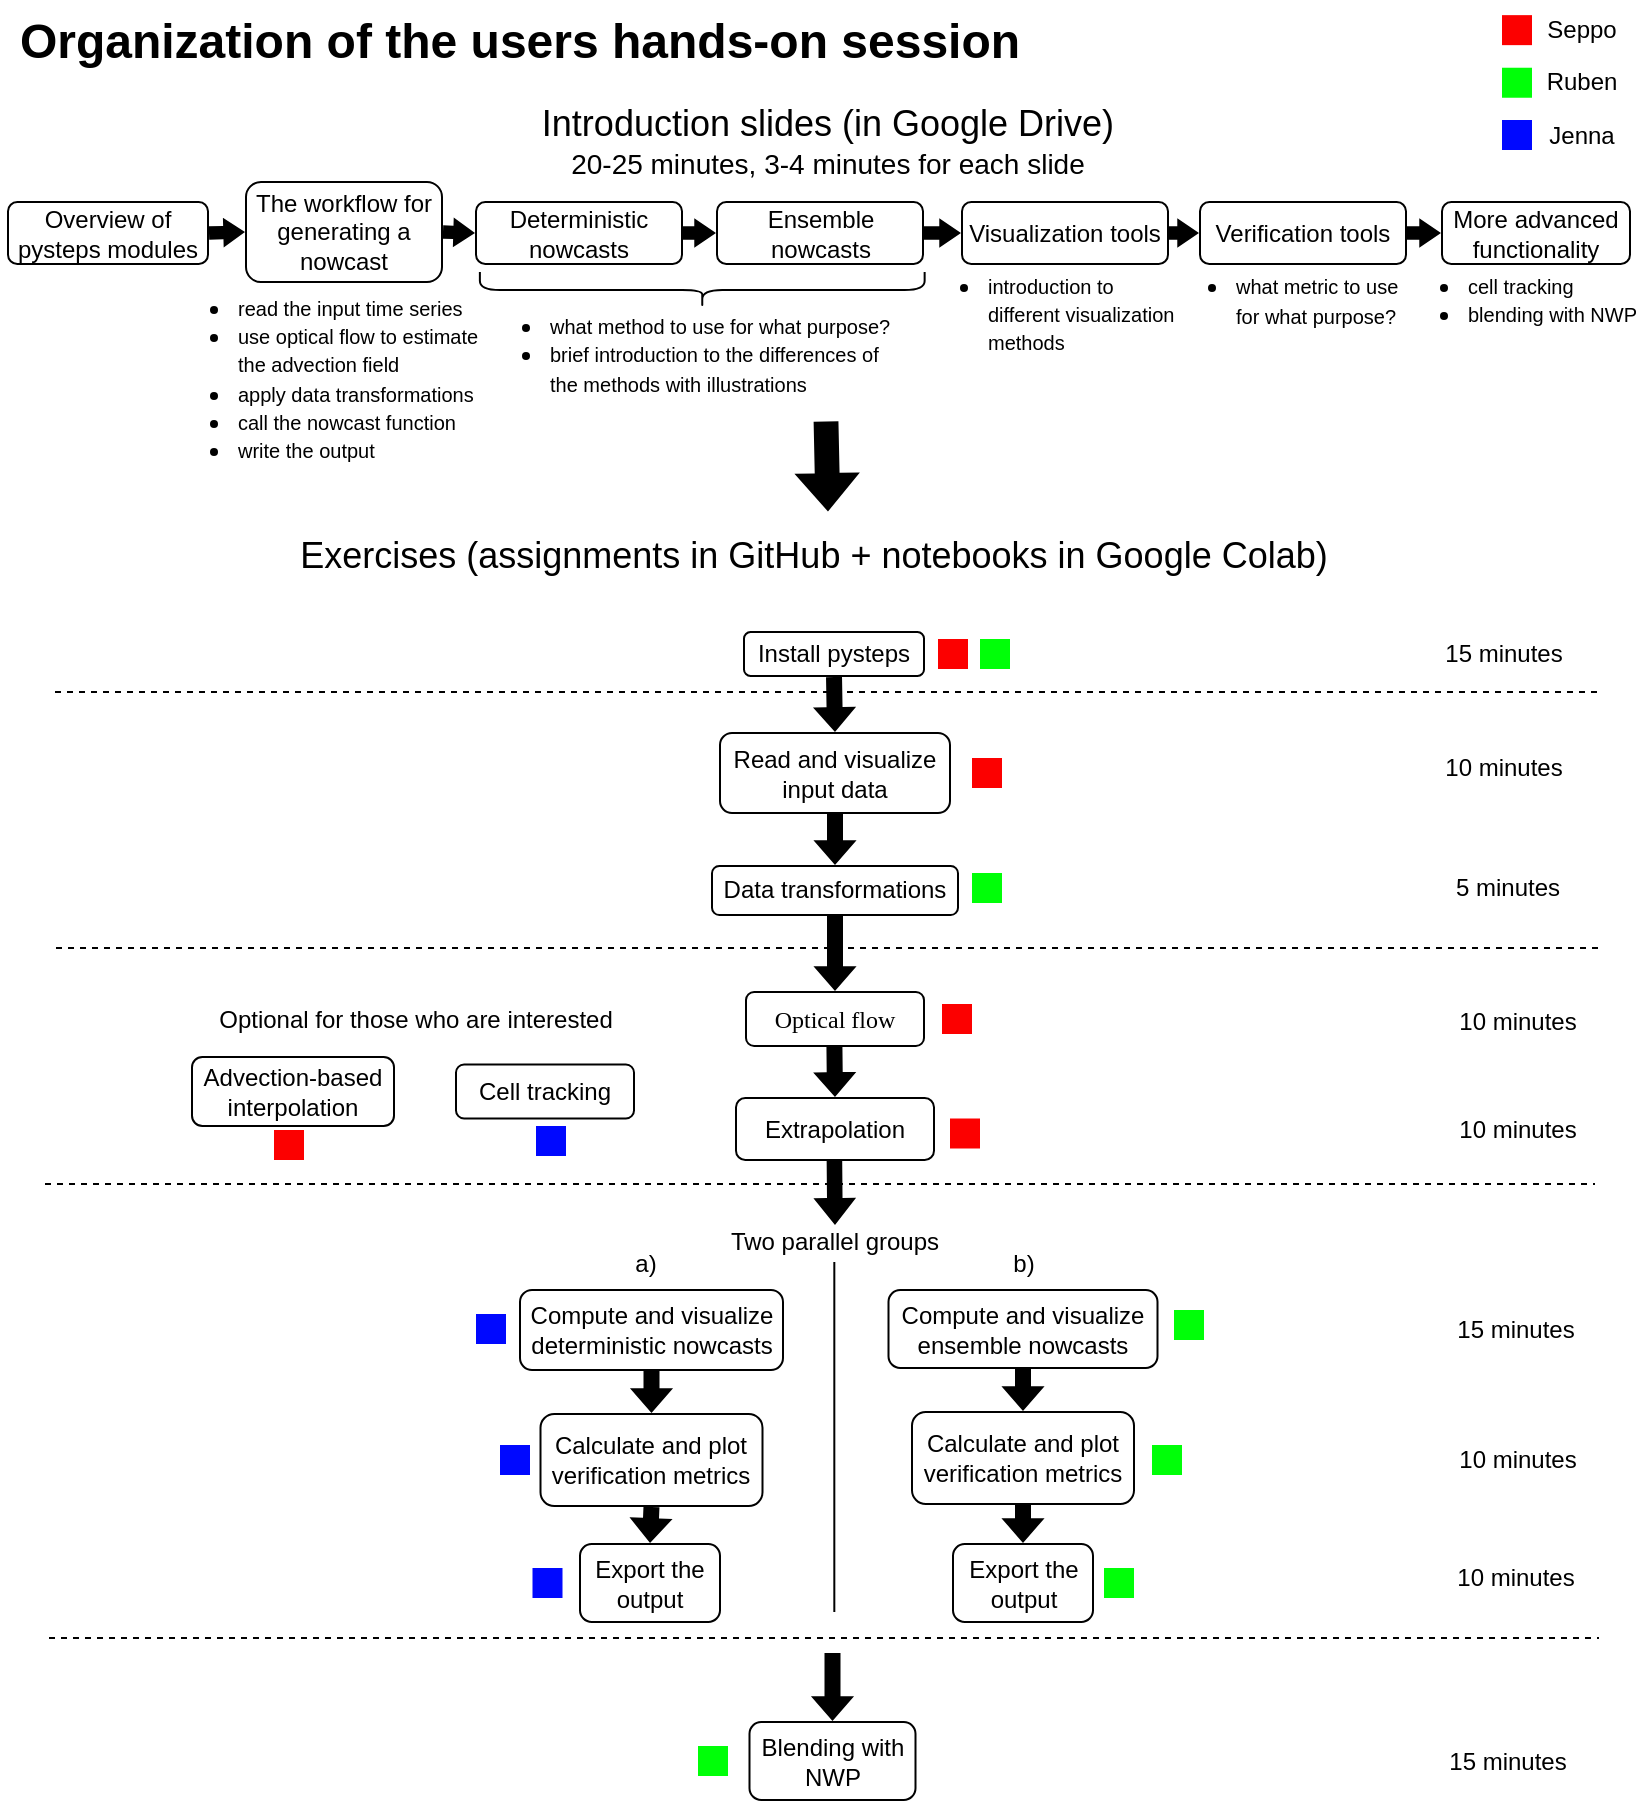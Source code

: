 <mxfile version="20.2.2" type="github">
  <diagram id="2dL3of6dWHD_wACcAEE4" name="Page-1">
    <mxGraphModel dx="1491" dy="841" grid="0" gridSize="10" guides="1" tooltips="1" connect="1" arrows="1" fold="1" page="1" pageScale="1" pageWidth="827" pageHeight="1169" math="0" shadow="0">
      <root>
        <mxCell id="0" />
        <mxCell id="1" parent="0" />
        <mxCell id="Orm7u1N182ISBqQRKi2e-1" value="&lt;font face=&quot;Arial&quot;&gt;Read and visualize input data&lt;/font&gt;" style="rounded=1;whiteSpace=wrap;html=1;" parent="1" vertex="1">
          <mxGeometry x="360" y="366.5" width="115" height="40" as="geometry" />
        </mxCell>
        <mxCell id="Orm7u1N182ISBqQRKi2e-2" value="&lt;font face=&quot;Arial&quot;&gt;Install pysteps&lt;/font&gt;" style="rounded=1;whiteSpace=wrap;html=1;" parent="1" vertex="1">
          <mxGeometry x="372" y="316" width="90" height="22" as="geometry" />
        </mxCell>
        <mxCell id="Orm7u1N182ISBqQRKi2e-3" value="&lt;font face=&quot;Verdana&quot;&gt;Optical flow&lt;/font&gt;" style="rounded=1;whiteSpace=wrap;html=1;" parent="1" vertex="1">
          <mxGeometry x="373" y="496" width="89" height="27" as="geometry" />
        </mxCell>
        <mxCell id="Orm7u1N182ISBqQRKi2e-4" value="&lt;font face=&quot;Arial&quot;&gt;Extrapolation&lt;/font&gt;" style="rounded=1;whiteSpace=wrap;html=1;" parent="1" vertex="1">
          <mxGeometry x="368" y="549" width="99" height="31" as="geometry" />
        </mxCell>
        <mxCell id="Orm7u1N182ISBqQRKi2e-5" value="&lt;font face=&quot;Arial&quot;&gt;Compute and visualize deterministic nowcasts&lt;/font&gt;" style="rounded=1;whiteSpace=wrap;html=1;" parent="1" vertex="1">
          <mxGeometry x="260" y="645" width="131.5" height="40" as="geometry" />
        </mxCell>
        <mxCell id="Orm7u1N182ISBqQRKi2e-6" value="&lt;font face=&quot;Arial&quot;&gt;Compute and visualize ensemble nowcasts&lt;/font&gt;" style="rounded=1;whiteSpace=wrap;html=1;" parent="1" vertex="1">
          <mxGeometry x="444.25" y="645" width="134.5" height="39" as="geometry" />
        </mxCell>
        <mxCell id="Orm7u1N182ISBqQRKi2e-7" value="&lt;font face=&quot;Arial&quot;&gt;Blending with NWP&lt;/font&gt;" style="rounded=1;whiteSpace=wrap;html=1;" parent="1" vertex="1">
          <mxGeometry x="374.75" y="861" width="83" height="39" as="geometry" />
        </mxCell>
        <mxCell id="Orm7u1N182ISBqQRKi2e-11" value="&lt;b&gt;&lt;font style=&quot;font-size: 24px;&quot; face=&quot;Arial&quot;&gt;Organization of the users hands-on session&lt;/font&gt;&lt;/b&gt;" style="text;html=1;strokeColor=none;fillColor=none;align=center;verticalAlign=middle;whiteSpace=wrap;rounded=0;fontFamily=Times New Roman;" parent="1" vertex="1">
          <mxGeometry width="520" height="41" as="geometry" />
        </mxCell>
        <mxCell id="Orm7u1N182ISBqQRKi2e-12" value="&lt;font face=&quot;Arial&quot;&gt;Cell tracking&lt;/font&gt;" style="rounded=1;whiteSpace=wrap;html=1;" parent="1" vertex="1">
          <mxGeometry x="228" y="532.25" width="89" height="27" as="geometry" />
        </mxCell>
        <mxCell id="Orm7u1N182ISBqQRKi2e-16" value="&lt;font face=&quot;Arial&quot;&gt;Advection-based interpolation&lt;/font&gt;" style="rounded=1;whiteSpace=wrap;html=1;" parent="1" vertex="1">
          <mxGeometry x="96" y="528.5" width="101" height="34.5" as="geometry" />
        </mxCell>
        <mxCell id="Orm7u1N182ISBqQRKi2e-17" value="" style="endArrow=none;html=1;rounded=0;fontFamily=Times New Roman;fontSize=18;dashed=1;" parent="1" edge="1">
          <mxGeometry width="50" height="50" relative="1" as="geometry">
            <mxPoint x="28" y="474" as="sourcePoint" />
            <mxPoint x="801" y="474" as="targetPoint" />
          </mxGeometry>
        </mxCell>
        <mxCell id="Orm7u1N182ISBqQRKi2e-18" value="" style="endArrow=none;html=1;rounded=0;fontFamily=Times New Roman;fontSize=18;dashed=1;" parent="1" edge="1">
          <mxGeometry width="50" height="50" relative="1" as="geometry">
            <mxPoint x="22.5" y="592" as="sourcePoint" />
            <mxPoint x="797.5" y="592" as="targetPoint" />
          </mxGeometry>
        </mxCell>
        <mxCell id="Orm7u1N182ISBqQRKi2e-19" value="&lt;font face=&quot;Arial&quot;&gt;Calculate and plot verification metrics&lt;br&gt;&lt;/font&gt;" style="rounded=1;whiteSpace=wrap;html=1;" parent="1" vertex="1">
          <mxGeometry x="270.25" y="707" width="111" height="46" as="geometry" />
        </mxCell>
        <mxCell id="Orm7u1N182ISBqQRKi2e-20" value="" style="endArrow=none;html=1;rounded=0;fontFamily=Times New Roman;fontSize=18;" parent="1" edge="1">
          <mxGeometry width="50" height="50" relative="1" as="geometry">
            <mxPoint x="417.16" y="806" as="sourcePoint" />
            <mxPoint x="417.16" y="631" as="targetPoint" />
          </mxGeometry>
        </mxCell>
        <mxCell id="Orm7u1N182ISBqQRKi2e-21" value="&lt;font face=&quot;Arial&quot;&gt;Calculate and plot verification metrics&lt;br&gt;&lt;/font&gt;" style="rounded=1;whiteSpace=wrap;html=1;" parent="1" vertex="1">
          <mxGeometry x="456" y="706" width="111" height="46" as="geometry" />
        </mxCell>
        <mxCell id="Orm7u1N182ISBqQRKi2e-22" value="" style="shape=flexArrow;endArrow=classic;html=1;rounded=0;fontFamily=Times New Roman;fontSize=18;fillColor=#000000;strokeColor=none;width=8;endSize=3.811;endWidth=12.571;entryX=0.5;entryY=0;entryDx=0;entryDy=0;exitX=0.5;exitY=1;exitDx=0;exitDy=0;" parent="1" source="Orm7u1N182ISBqQRKi2e-2" target="Orm7u1N182ISBqQRKi2e-1" edge="1">
          <mxGeometry width="50" height="50" relative="1" as="geometry">
            <mxPoint x="419.71" y="337" as="sourcePoint" />
            <mxPoint x="419.71" y="366.5" as="targetPoint" />
          </mxGeometry>
        </mxCell>
        <mxCell id="Orm7u1N182ISBqQRKi2e-23" value="" style="shape=flexArrow;endArrow=classic;html=1;rounded=0;fontFamily=Times New Roman;fontSize=18;fillColor=#000000;strokeColor=none;width=8;endSize=3.811;endWidth=12.571;entryX=0.5;entryY=0;entryDx=0;entryDy=0;exitX=0.5;exitY=1;exitDx=0;exitDy=0;" parent="1" source="Orm7u1N182ISBqQRKi2e-66" target="Orm7u1N182ISBqQRKi2e-3" edge="1">
          <mxGeometry width="50" height="50" relative="1" as="geometry">
            <mxPoint x="417.21" y="462" as="sourcePoint" />
            <mxPoint x="417.21" y="491.5" as="targetPoint" />
          </mxGeometry>
        </mxCell>
        <mxCell id="Orm7u1N182ISBqQRKi2e-25" value="" style="shape=flexArrow;endArrow=classic;html=1;rounded=0;fontFamily=Times New Roman;fontSize=18;fillColor=#000000;strokeColor=none;width=8;endSize=3.811;endWidth=12.571;entryX=0.5;entryY=0;entryDx=0;entryDy=0;" parent="1" target="Orm7u1N182ISBqQRKi2e-4" edge="1">
          <mxGeometry width="50" height="50" relative="1" as="geometry">
            <mxPoint x="417.21" y="523" as="sourcePoint" />
            <mxPoint x="418" y="548" as="targetPoint" />
          </mxGeometry>
        </mxCell>
        <mxCell id="Orm7u1N182ISBqQRKi2e-26" value="" style="shape=flexArrow;endArrow=classic;html=1;rounded=0;fontFamily=Times New Roman;fontSize=18;fillColor=#000000;strokeColor=none;width=7.778;endSize=4.175;endWidth=12.571;entryX=0.5;entryY=0;entryDx=0;entryDy=0;" parent="1" target="Orm7u1N182ISBqQRKi2e-91" edge="1">
          <mxGeometry width="50" height="50" relative="1" as="geometry">
            <mxPoint x="417.21" y="580" as="sourcePoint" />
            <mxPoint x="417" y="616" as="targetPoint" />
          </mxGeometry>
        </mxCell>
        <mxCell id="Orm7u1N182ISBqQRKi2e-27" value="" style="endArrow=none;html=1;rounded=0;fontFamily=Times New Roman;fontSize=18;dashed=1;" parent="1" edge="1">
          <mxGeometry width="50" height="50" relative="1" as="geometry">
            <mxPoint x="24.5" y="819" as="sourcePoint" />
            <mxPoint x="799.5" y="819" as="targetPoint" />
          </mxGeometry>
        </mxCell>
        <mxCell id="Orm7u1N182ISBqQRKi2e-28" value="" style="shape=flexArrow;endArrow=classic;html=1;rounded=0;fontFamily=Times New Roman;fontSize=18;fillColor=#000000;strokeColor=none;width=8;endSize=3.811;endWidth=12.571;exitX=0.5;exitY=1;exitDx=0;exitDy=0;entryX=0.5;entryY=0;entryDx=0;entryDy=0;" parent="1" edge="1" target="Orm7u1N182ISBqQRKi2e-21" source="Orm7u1N182ISBqQRKi2e-6">
          <mxGeometry width="50" height="50" relative="1" as="geometry">
            <mxPoint x="544" y="692" as="sourcePoint" />
            <mxPoint x="550" y="703" as="targetPoint" />
          </mxGeometry>
        </mxCell>
        <mxCell id="Orm7u1N182ISBqQRKi2e-29" value="" style="shape=flexArrow;endArrow=classic;html=1;rounded=0;fontFamily=Times New Roman;fontSize=18;fillColor=#000000;strokeColor=none;width=8;endSize=3.811;endWidth=12.571;entryX=0.5;entryY=0;entryDx=0;entryDy=0;exitX=0.5;exitY=1;exitDx=0;exitDy=0;" parent="1" edge="1" target="Orm7u1N182ISBqQRKi2e-19" source="Orm7u1N182ISBqQRKi2e-5">
          <mxGeometry width="50" height="50" relative="1" as="geometry">
            <mxPoint x="355" y="693" as="sourcePoint" />
            <mxPoint x="356" y="707" as="targetPoint" />
          </mxGeometry>
        </mxCell>
        <mxCell id="Orm7u1N182ISBqQRKi2e-30" value="&lt;font style=&quot;font-size: 18px;&quot; face=&quot;Arial&quot;&gt;Exercises (assignments in GitHub + notebooks in Google Colab)&lt;br&gt;&lt;/font&gt;" style="text;html=1;strokeColor=none;fillColor=none;align=center;verticalAlign=middle;whiteSpace=wrap;rounded=0;fontFamily=Times New Roman;" parent="1" vertex="1">
          <mxGeometry x="137" y="262" width="539.75" height="31.25" as="geometry" />
        </mxCell>
        <mxCell id="Orm7u1N182ISBqQRKi2e-31" value="&lt;div&gt;&lt;font style=&quot;font-size: 18px;&quot; face=&quot;Arial&quot;&gt;Introduction slides (in Google Drive)&lt;/font&gt;&lt;/div&gt;&lt;div&gt;&lt;font style=&quot;font-size: 14px;&quot; face=&quot;Arial&quot;&gt;20-25 minutes, 3-4 minutes for each slide&lt;/font&gt;&lt;/div&gt;" style="text;html=1;strokeColor=none;fillColor=none;align=center;verticalAlign=middle;whiteSpace=wrap;rounded=0;fontFamily=Times New Roman;" parent="1" vertex="1">
          <mxGeometry x="241" y="51" width="346" height="40" as="geometry" />
        </mxCell>
        <mxCell id="Orm7u1N182ISBqQRKi2e-32" value="&lt;font face=&quot;Arial&quot;&gt;Overview of pysteps modules&lt;/font&gt;" style="rounded=1;whiteSpace=wrap;html=1;" parent="1" vertex="1">
          <mxGeometry x="4" y="101" width="100" height="31" as="geometry" />
        </mxCell>
        <mxCell id="Orm7u1N182ISBqQRKi2e-33" value="" style="shape=flexArrow;endArrow=classic;html=1;rounded=0;fontFamily=Times New Roman;fontSize=18;fillColor=#000000;strokeColor=none;width=6.667;endSize=3.286;endWidth=7.2;exitX=1;exitY=0.5;exitDx=0;exitDy=0;entryX=0;entryY=0.5;entryDx=0;entryDy=0;startSize=3.286;" parent="1" source="Orm7u1N182ISBqQRKi2e-32" target="Orm7u1N182ISBqQRKi2e-34" edge="1">
          <mxGeometry width="50" height="50" relative="1" as="geometry">
            <mxPoint x="167.25" y="100" as="sourcePoint" />
            <mxPoint x="129" y="117" as="targetPoint" />
          </mxGeometry>
        </mxCell>
        <mxCell id="Orm7u1N182ISBqQRKi2e-34" value="&lt;font face=&quot;Arial&quot;&gt;The workflow for generating a nowcast&lt;/font&gt;" style="rounded=1;whiteSpace=wrap;html=1;" parent="1" vertex="1">
          <mxGeometry x="123" y="91" width="98" height="50" as="geometry" />
        </mxCell>
        <mxCell id="Orm7u1N182ISBqQRKi2e-35" value="&lt;font face=&quot;Arial&quot;&gt;Deterministic nowcasts&lt;/font&gt;" style="rounded=1;whiteSpace=wrap;html=1;" parent="1" vertex="1">
          <mxGeometry x="238" y="101" width="103" height="31" as="geometry" />
        </mxCell>
        <mxCell id="Orm7u1N182ISBqQRKi2e-38" value="&lt;font face=&quot;Arial&quot;&gt;Ensemble nowcasts&lt;br&gt;&lt;/font&gt;" style="rounded=1;whiteSpace=wrap;html=1;" parent="1" vertex="1">
          <mxGeometry x="358.5" y="101" width="103" height="31" as="geometry" />
        </mxCell>
        <mxCell id="Orm7u1N182ISBqQRKi2e-40" value="&lt;font face=&quot;Arial&quot;&gt;Visualization tools&lt;/font&gt;" style="rounded=1;whiteSpace=wrap;html=1;" parent="1" vertex="1">
          <mxGeometry x="481" y="101" width="103" height="31" as="geometry" />
        </mxCell>
        <mxCell id="Orm7u1N182ISBqQRKi2e-43" value="&lt;font face=&quot;Arial&quot;&gt;Verification tools&lt;/font&gt;" style="rounded=1;whiteSpace=wrap;html=1;" parent="1" vertex="1">
          <mxGeometry x="600" y="101" width="103" height="31" as="geometry" />
        </mxCell>
        <mxCell id="Orm7u1N182ISBqQRKi2e-46" value="&lt;ul&gt;&lt;li&gt;&lt;font style=&quot;font-size: 10px;&quot; face=&quot;Arial&quot;&gt;read the input time series&lt;br&gt;&lt;/font&gt;&lt;/li&gt;&lt;li&gt;&lt;font style=&quot;font-size: 10px;&quot; size=&quot;3&quot; face=&quot;Arial&quot;&gt;use optical flow to estimate the advection field&lt;/font&gt;&lt;/li&gt;&lt;li&gt;&lt;font style=&quot;font-size: 10px;&quot; size=&quot;3&quot; face=&quot;Arial&quot;&gt;apply data transformations&lt;br&gt;&lt;/font&gt;&lt;/li&gt;&lt;li&gt;&lt;font style=&quot;font-size: 10px;&quot; size=&quot;3&quot; face=&quot;Arial&quot;&gt;call the nowcast function&lt;br&gt;&lt;/font&gt;&lt;/li&gt;&lt;li&gt;&lt;font style=&quot;font-size: 10px;&quot; size=&quot;3&quot; face=&quot;Arial&quot;&gt;write the output&lt;br&gt;&lt;/font&gt;&lt;/li&gt;&lt;/ul&gt;" style="text;strokeColor=none;fillColor=none;html=1;whiteSpace=wrap;verticalAlign=middle;overflow=hidden;fontFamily=Times New Roman;fontSize=12;" parent="1" vertex="1">
          <mxGeometry x="77" y="132" width="164" height="106" as="geometry" />
        </mxCell>
        <mxCell id="Orm7u1N182ISBqQRKi2e-49" value="" style="shape=flexArrow;endArrow=classic;html=1;rounded=0;fontFamily=Times New Roman;fontSize=18;fillColor=#000000;strokeColor=none;width=8;endSize=3.811;endWidth=12.571;exitX=0.5;exitY=1;exitDx=0;exitDy=0;entryX=0.5;entryY=0;entryDx=0;entryDy=0;" parent="1" target="Orm7u1N182ISBqQRKi2e-7" edge="1">
          <mxGeometry width="50" height="50" relative="1" as="geometry">
            <mxPoint x="416.25" y="826.0" as="sourcePoint" />
            <mxPoint x="419.66" y="868" as="targetPoint" />
          </mxGeometry>
        </mxCell>
        <mxCell id="Orm7u1N182ISBqQRKi2e-50" value="&lt;font face=&quot;Arial&quot;&gt;More advanced functionality&lt;/font&gt;" style="rounded=1;whiteSpace=wrap;html=1;" parent="1" vertex="1">
          <mxGeometry x="721" y="101" width="94" height="31" as="geometry" />
        </mxCell>
        <mxCell id="Orm7u1N182ISBqQRKi2e-57" value="" style="shape=flexArrow;endArrow=classic;html=1;rounded=0;fontFamily=Times New Roman;fontSize=18;fillColor=#000000;strokeColor=none;width=6.667;endSize=3.286;endWidth=7.2;entryX=0;entryY=0.5;entryDx=0;entryDy=0;startSize=3.286;exitX=1;exitY=0.5;exitDx=0;exitDy=0;" parent="1" source="Orm7u1N182ISBqQRKi2e-34" target="Orm7u1N182ISBqQRKi2e-35" edge="1">
          <mxGeometry width="50" height="50" relative="1" as="geometry">
            <mxPoint x="232" y="80" as="sourcePoint" />
            <mxPoint x="129" y="126.5" as="targetPoint" />
          </mxGeometry>
        </mxCell>
        <mxCell id="Orm7u1N182ISBqQRKi2e-58" value="" style="shape=flexArrow;endArrow=classic;html=1;rounded=0;fontFamily=Times New Roman;fontSize=18;fillColor=#000000;strokeColor=none;width=6.667;endSize=3.286;endWidth=7.2;startSize=3.286;entryX=0;entryY=0.5;entryDx=0;entryDy=0;" parent="1" source="Orm7u1N182ISBqQRKi2e-35" target="Orm7u1N182ISBqQRKi2e-38" edge="1">
          <mxGeometry width="50" height="50" relative="1" as="geometry">
            <mxPoint x="360" y="154" as="sourcePoint" />
            <mxPoint x="352" y="173" as="targetPoint" />
          </mxGeometry>
        </mxCell>
        <mxCell id="Orm7u1N182ISBqQRKi2e-61" value="" style="shape=flexArrow;endArrow=classic;html=1;rounded=0;fontFamily=Times New Roman;fontSize=18;fillColor=#000000;strokeColor=none;width=6.667;endSize=3.286;endWidth=7.2;startSize=3.286;entryX=0;entryY=0.5;entryDx=0;entryDy=0;exitX=1;exitY=0.5;exitDx=0;exitDy=0;" parent="1" source="Orm7u1N182ISBqQRKi2e-38" target="Orm7u1N182ISBqQRKi2e-40" edge="1">
          <mxGeometry width="50" height="50" relative="1" as="geometry">
            <mxPoint x="469" y="160" as="sourcePoint" />
            <mxPoint x="365.75" y="126.5" as="targetPoint" />
          </mxGeometry>
        </mxCell>
        <mxCell id="Orm7u1N182ISBqQRKi2e-62" value="" style="shape=flexArrow;endArrow=classic;html=1;rounded=0;fontFamily=Times New Roman;fontSize=18;fillColor=#000000;strokeColor=none;width=6.667;endSize=3.286;endWidth=7.2;startSize=3.286;entryX=0;entryY=0.5;entryDx=0;entryDy=0;exitX=1;exitY=0.5;exitDx=0;exitDy=0;" parent="1" source="Orm7u1N182ISBqQRKi2e-40" target="Orm7u1N182ISBqQRKi2e-43" edge="1">
          <mxGeometry width="50" height="50" relative="1" as="geometry">
            <mxPoint x="593" y="185" as="sourcePoint" />
            <mxPoint x="486.75" y="126.5" as="targetPoint" />
          </mxGeometry>
        </mxCell>
        <mxCell id="Orm7u1N182ISBqQRKi2e-63" value="" style="shape=flexArrow;endArrow=classic;html=1;rounded=0;fontFamily=Times New Roman;fontSize=18;fillColor=#000000;strokeColor=none;width=6.667;endSize=3.286;endWidth=7.2;startSize=3.286;entryX=0;entryY=0.5;entryDx=0;entryDy=0;exitX=1;exitY=0.5;exitDx=0;exitDy=0;" parent="1" source="Orm7u1N182ISBqQRKi2e-43" target="Orm7u1N182ISBqQRKi2e-50" edge="1">
          <mxGeometry width="50" height="50" relative="1" as="geometry">
            <mxPoint x="758" y="199" as="sourcePoint" />
            <mxPoint x="610" y="126.5" as="targetPoint" />
          </mxGeometry>
        </mxCell>
        <mxCell id="Orm7u1N182ISBqQRKi2e-64" value="&lt;ul&gt;&lt;li&gt;&lt;font style=&quot;font-size: 10px;&quot; face=&quot;Arial&quot;&gt;what method to use for what purpose?&lt;/font&gt;&lt;/li&gt;&lt;li&gt;&lt;font style=&quot;font-size: 10px;&quot; size=&quot;3&quot; face=&quot;Arial&quot;&gt;brief introduction to the differences of the methods with illustrations&lt;br&gt;&lt;/font&gt;&lt;/li&gt;&lt;/ul&gt;" style="text;strokeColor=none;fillColor=none;html=1;whiteSpace=wrap;verticalAlign=middle;overflow=hidden;fontFamily=Times New Roman;fontSize=12;" parent="1" vertex="1">
          <mxGeometry x="233" y="128" width="213" height="98" as="geometry" />
        </mxCell>
        <mxCell id="Orm7u1N182ISBqQRKi2e-66" value="&lt;font face=&quot;Arial&quot;&gt;Data transformations&lt;/font&gt;" style="rounded=1;whiteSpace=wrap;html=1;" parent="1" vertex="1">
          <mxGeometry x="356" y="433" width="123" height="24.5" as="geometry" />
        </mxCell>
        <mxCell id="Orm7u1N182ISBqQRKi2e-68" value="" style="shape=flexArrow;endArrow=classic;html=1;rounded=0;fontFamily=Times New Roman;fontSize=18;fillColor=#000000;strokeColor=none;width=8;endSize=3.811;endWidth=12.571;entryX=0.5;entryY=0;entryDx=0;entryDy=0;exitX=0.5;exitY=1;exitDx=0;exitDy=0;" parent="1" source="Orm7u1N182ISBqQRKi2e-1" target="Orm7u1N182ISBqQRKi2e-66" edge="1">
          <mxGeometry width="50" height="50" relative="1" as="geometry">
            <mxPoint x="427.5" y="346" as="sourcePoint" />
            <mxPoint x="427.5" y="376.5" as="targetPoint" />
          </mxGeometry>
        </mxCell>
        <mxCell id="Orm7u1N182ISBqQRKi2e-69" value="&lt;font style=&quot;font-size: 12px;&quot; face=&quot;Arial&quot;&gt;15 minutes&lt;/font&gt;" style="text;html=1;strokeColor=none;fillColor=none;align=center;verticalAlign=middle;whiteSpace=wrap;rounded=0;fontFamily=Times New Roman;fontSize=10;" parent="1" vertex="1">
          <mxGeometry x="711" y="313.5" width="82" height="27" as="geometry" />
        </mxCell>
        <mxCell id="Orm7u1N182ISBqQRKi2e-70" value="&lt;font style=&quot;font-size: 12px;&quot; face=&quot;Arial&quot;&gt;10 minutes&lt;/font&gt;" style="text;html=1;strokeColor=none;fillColor=none;align=center;verticalAlign=middle;whiteSpace=wrap;rounded=0;fontFamily=Times New Roman;fontSize=10;" parent="1" vertex="1">
          <mxGeometry x="711" y="370" width="82" height="27" as="geometry" />
        </mxCell>
        <mxCell id="Orm7u1N182ISBqQRKi2e-71" value="&lt;font style=&quot;font-size: 12px;&quot; face=&quot;Arial&quot;&gt;5 minutes&lt;/font&gt;" style="text;html=1;strokeColor=none;fillColor=none;align=center;verticalAlign=middle;whiteSpace=wrap;rounded=0;fontFamily=Times New Roman;fontSize=10;" parent="1" vertex="1">
          <mxGeometry x="713" y="430.5" width="82" height="27" as="geometry" />
        </mxCell>
        <mxCell id="Orm7u1N182ISBqQRKi2e-72" value="&lt;font style=&quot;font-size: 12px;&quot; face=&quot;Arial&quot;&gt;10 minutes&lt;/font&gt;" style="text;html=1;strokeColor=none;fillColor=none;align=center;verticalAlign=middle;whiteSpace=wrap;rounded=0;fontFamily=Times New Roman;fontSize=10;" parent="1" vertex="1">
          <mxGeometry x="717.5" y="497" width="82" height="27" as="geometry" />
        </mxCell>
        <mxCell id="Orm7u1N182ISBqQRKi2e-73" value="&lt;font style=&quot;font-size: 12px;&quot; face=&quot;Arial&quot;&gt;10 minutes&lt;/font&gt;" style="text;html=1;strokeColor=none;fillColor=none;align=center;verticalAlign=middle;whiteSpace=wrap;rounded=0;fontFamily=Times New Roman;fontSize=10;" parent="1" vertex="1">
          <mxGeometry x="717.5" y="551" width="82" height="27" as="geometry" />
        </mxCell>
        <mxCell id="Orm7u1N182ISBqQRKi2e-74" value="&lt;font style=&quot;font-size: 12px;&quot; face=&quot;Arial&quot;&gt;15 minutes&lt;/font&gt;" style="text;html=1;strokeColor=none;fillColor=none;align=center;verticalAlign=middle;whiteSpace=wrap;rounded=0;fontFamily=Times New Roman;fontSize=10;" parent="1" vertex="1">
          <mxGeometry x="717.19" y="651.5" width="82" height="27" as="geometry" />
        </mxCell>
        <mxCell id="Orm7u1N182ISBqQRKi2e-75" value="&lt;font style=&quot;font-size: 12px;&quot; face=&quot;Arial&quot;&gt;10 minutes&lt;/font&gt;" style="text;html=1;strokeColor=none;fillColor=none;align=center;verticalAlign=middle;whiteSpace=wrap;rounded=0;fontFamily=Times New Roman;fontSize=10;" parent="1" vertex="1">
          <mxGeometry x="717.5" y="716.5" width="82" height="27" as="geometry" />
        </mxCell>
        <mxCell id="Orm7u1N182ISBqQRKi2e-76" value="&lt;font style=&quot;font-size: 12px;&quot; face=&quot;Arial&quot;&gt;10 minutes&lt;/font&gt;" style="text;html=1;strokeColor=none;fillColor=none;align=center;verticalAlign=middle;whiteSpace=wrap;rounded=0;fontFamily=Times New Roman;fontSize=10;" parent="1" vertex="1">
          <mxGeometry x="717.19" y="775" width="82" height="27" as="geometry" />
        </mxCell>
        <mxCell id="Orm7u1N182ISBqQRKi2e-77" value="&lt;font style=&quot;font-size: 12px;&quot; face=&quot;Arial&quot;&gt;15 minutes&lt;/font&gt;" style="text;html=1;strokeColor=none;fillColor=none;align=center;verticalAlign=middle;whiteSpace=wrap;rounded=0;fontFamily=Times New Roman;fontSize=10;" parent="1" vertex="1">
          <mxGeometry x="713" y="867" width="82" height="27" as="geometry" />
        </mxCell>
        <mxCell id="Orm7u1N182ISBqQRKi2e-78" value="&lt;font face=&quot;Arial&quot;&gt;Optional for those who are interested&lt;/font&gt;" style="text;html=1;strokeColor=none;fillColor=none;align=center;verticalAlign=middle;whiteSpace=wrap;rounded=0;fontFamily=Times New Roman;" parent="1" vertex="1">
          <mxGeometry x="106" y="497" width="204" height="25" as="geometry" />
        </mxCell>
        <mxCell id="Orm7u1N182ISBqQRKi2e-79" value="&lt;ul&gt;&lt;li&gt;&lt;font style=&quot;font-size: 10px;&quot; face=&quot;Arial&quot;&gt;what metric to use for what purpose?&lt;/font&gt;&lt;/li&gt;&lt;/ul&gt;" style="text;strokeColor=none;fillColor=none;html=1;whiteSpace=wrap;verticalAlign=middle;overflow=hidden;fontFamily=Times New Roman;fontSize=12;" parent="1" vertex="1">
          <mxGeometry x="576" y="119" width="135" height="62" as="geometry" />
        </mxCell>
        <mxCell id="Orm7u1N182ISBqQRKi2e-80" value="&lt;ul&gt;&lt;li&gt;&lt;font style=&quot;font-size: 10px;&quot; face=&quot;Arial&quot;&gt;introduction to different visualization methods&lt;br&gt;&lt;/font&gt;&lt;/li&gt;&lt;/ul&gt;" style="text;strokeColor=none;fillColor=none;html=1;whiteSpace=wrap;verticalAlign=middle;overflow=hidden;fontFamily=Times New Roman;fontSize=12;" parent="1" vertex="1">
          <mxGeometry x="452.25" y="121" width="143" height="62" as="geometry" />
        </mxCell>
        <mxCell id="Orm7u1N182ISBqQRKi2e-81" value="&lt;ul&gt;&lt;li&gt;&lt;font style=&quot;font-size: 10px;&quot; face=&quot;Arial&quot;&gt;cell tracking&lt;/font&gt;&lt;br&gt;&lt;/li&gt;&lt;li&gt;&lt;font style=&quot;font-size: 10px;&quot; face=&quot;Arial&quot;&gt;blending with NWP&lt;br&gt;&lt;/font&gt;&lt;/li&gt;&lt;/ul&gt;" style="text;strokeColor=none;fillColor=none;html=1;whiteSpace=wrap;verticalAlign=middle;overflow=hidden;fontFamily=Times New Roman;fontSize=12;" parent="1" vertex="1">
          <mxGeometry x="692.37" y="121" width="131.63" height="55" as="geometry" />
        </mxCell>
        <mxCell id="Orm7u1N182ISBqQRKi2e-82" value="" style="shape=curlyBracket;whiteSpace=wrap;html=1;rounded=1;flipH=1;fontFamily=Times New Roman;size=0.5;rotation=90;" parent="1" vertex="1">
          <mxGeometry x="342.13" y="33.87" width="18" height="222.38" as="geometry" />
        </mxCell>
        <mxCell id="Orm7u1N182ISBqQRKi2e-83" value="" style="rounded=0;whiteSpace=wrap;html=1;fontFamily=Arial;fontSize=10;strokeColor=none;fillColor=#FC0000;" parent="1" vertex="1">
          <mxGeometry x="751" y="7.57" width="15" height="15" as="geometry" />
        </mxCell>
        <mxCell id="Orm7u1N182ISBqQRKi2e-84" value="" style="rounded=0;whiteSpace=wrap;html=1;fontFamily=Arial;fontSize=10;strokeColor=none;fillColor=#0008FF;" parent="1" vertex="1">
          <mxGeometry x="751" y="60" width="15" height="15" as="geometry" />
        </mxCell>
        <mxCell id="Orm7u1N182ISBqQRKi2e-85" value="" style="rounded=0;whiteSpace=wrap;html=1;fontFamily=Arial;fontSize=10;strokeColor=none;fillColor=#00FF08;" parent="1" vertex="1">
          <mxGeometry x="751" y="33.87" width="15" height="15" as="geometry" />
        </mxCell>
        <mxCell id="Orm7u1N182ISBqQRKi2e-86" value="&lt;font style=&quot;font-size: 12px;&quot;&gt;Seppo&lt;/font&gt;" style="text;html=1;strokeColor=none;fillColor=none;align=center;verticalAlign=middle;whiteSpace=wrap;rounded=0;fontFamily=Arial;fontSize=10;" parent="1" vertex="1">
          <mxGeometry x="771" y="5" width="40" height="20.13" as="geometry" />
        </mxCell>
        <mxCell id="Orm7u1N182ISBqQRKi2e-87" value="&lt;font style=&quot;font-size: 12px;&quot;&gt;Ruben&lt;/font&gt;" style="text;html=1;strokeColor=none;fillColor=none;align=center;verticalAlign=middle;whiteSpace=wrap;rounded=0;fontFamily=Arial;fontSize=10;" parent="1" vertex="1">
          <mxGeometry x="771" y="31.3" width="40" height="20.13" as="geometry" />
        </mxCell>
        <mxCell id="Orm7u1N182ISBqQRKi2e-88" value="&lt;font style=&quot;font-size: 12px;&quot;&gt;Jenna&lt;/font&gt;" style="text;html=1;strokeColor=none;fillColor=none;align=center;verticalAlign=middle;whiteSpace=wrap;rounded=0;fontFamily=Arial;fontSize=10;" parent="1" vertex="1">
          <mxGeometry x="774" y="59.72" width="34" height="15.56" as="geometry" />
        </mxCell>
        <mxCell id="Orm7u1N182ISBqQRKi2e-89" value="" style="rounded=0;whiteSpace=wrap;html=1;fontFamily=Arial;fontSize=10;strokeColor=none;fillColor=#00FF08;" parent="1" vertex="1">
          <mxGeometry x="349" y="873" width="15" height="15" as="geometry" />
        </mxCell>
        <mxCell id="Orm7u1N182ISBqQRKi2e-90" value="" style="shape=flexArrow;endArrow=classic;html=1;rounded=0;fontFamily=Times New Roman;fontSize=18;fillColor=#000000;strokeColor=none;width=12.414;endSize=6.062;endWidth=19.31;exitX=0.5;exitY=1;exitDx=0;exitDy=0;" parent="1" edge="1">
          <mxGeometry width="50" height="50" relative="1" as="geometry">
            <mxPoint x="413" y="210.25" as="sourcePoint" />
            <mxPoint x="414" y="256.25" as="targetPoint" />
          </mxGeometry>
        </mxCell>
        <mxCell id="Orm7u1N182ISBqQRKi2e-91" value="&lt;font face=&quot;Arial&quot;&gt;Two parallel groups&lt;/font&gt;" style="text;html=1;strokeColor=none;fillColor=none;align=center;verticalAlign=middle;whiteSpace=wrap;rounded=0;fontFamily=Times New Roman;" parent="1" vertex="1">
          <mxGeometry x="364" y="613" width="107" height="16" as="geometry" />
        </mxCell>
        <mxCell id="Orm7u1N182ISBqQRKi2e-93" value="" style="endArrow=none;html=1;rounded=0;fontFamily=Times New Roman;fontSize=18;dashed=1;" parent="1" edge="1">
          <mxGeometry width="50" height="50" relative="1" as="geometry">
            <mxPoint x="27.5" y="346" as="sourcePoint" />
            <mxPoint x="800.5" y="346" as="targetPoint" />
          </mxGeometry>
        </mxCell>
        <mxCell id="Orm7u1N182ISBqQRKi2e-94" value="&lt;font face=&quot;Arial&quot;&gt;a)&lt;/font&gt;" style="text;html=1;strokeColor=none;fillColor=none;align=center;verticalAlign=middle;whiteSpace=wrap;rounded=0;fontFamily=Times New Roman;" parent="1" vertex="1">
          <mxGeometry x="310" y="624" width="26" height="16" as="geometry" />
        </mxCell>
        <mxCell id="Orm7u1N182ISBqQRKi2e-95" value="&lt;font face=&quot;Arial&quot;&gt;b)&lt;/font&gt;" style="text;html=1;strokeColor=none;fillColor=none;align=center;verticalAlign=middle;whiteSpace=wrap;rounded=0;fontFamily=Times New Roman;" parent="1" vertex="1">
          <mxGeometry x="498.5" y="624" width="26" height="16" as="geometry" />
        </mxCell>
        <mxCell id="ZOstuv5nGUSCnWHldueg-1" value="" style="rounded=0;whiteSpace=wrap;html=1;fontFamily=Arial;fontSize=10;strokeColor=none;fillColor=#0008FF;" parent="1" vertex="1">
          <mxGeometry x="268" y="563" width="15" height="15" as="geometry" />
        </mxCell>
        <mxCell id="ZOstuv5nGUSCnWHldueg-3" value="" style="rounded=0;whiteSpace=wrap;html=1;fontFamily=Arial;fontSize=10;strokeColor=none;fillColor=#0008FF;" parent="1" vertex="1">
          <mxGeometry x="250" y="722.5" width="15" height="15" as="geometry" />
        </mxCell>
        <mxCell id="ZOstuv5nGUSCnWHldueg-4" value="" style="rounded=0;whiteSpace=wrap;html=1;fontFamily=Arial;fontSize=10;strokeColor=none;fillColor=#0008FF;" parent="1" vertex="1">
          <mxGeometry x="238" y="657" width="15" height="15" as="geometry" />
        </mxCell>
        <mxCell id="ZOstuv5nGUSCnWHldueg-5" value="" style="rounded=0;whiteSpace=wrap;html=1;fontFamily=Arial;fontSize=10;strokeColor=none;fillColor=#00FF08;" parent="1" vertex="1">
          <mxGeometry x="587" y="655" width="15" height="15" as="geometry" />
        </mxCell>
        <mxCell id="ZOstuv5nGUSCnWHldueg-6" value="" style="rounded=0;whiteSpace=wrap;html=1;fontFamily=Arial;fontSize=10;strokeColor=none;fillColor=#00FF08;" parent="1" vertex="1">
          <mxGeometry x="576" y="722.5" width="15" height="15" as="geometry" />
        </mxCell>
        <mxCell id="ZOstuv5nGUSCnWHldueg-7" value="" style="rounded=0;whiteSpace=wrap;html=1;fontFamily=Arial;fontSize=10;strokeColor=none;fillColor=#FC0000;" parent="1" vertex="1">
          <mxGeometry x="471" y="502" width="15" height="15" as="geometry" />
        </mxCell>
        <mxCell id="ZOstuv5nGUSCnWHldueg-8" value="" style="rounded=0;whiteSpace=wrap;html=1;fontFamily=Arial;fontSize=10;strokeColor=none;fillColor=#FC0000;" parent="1" vertex="1">
          <mxGeometry x="475" y="559.25" width="15" height="15" as="geometry" />
        </mxCell>
        <mxCell id="ZOstuv5nGUSCnWHldueg-9" value="&lt;font face=&quot;Arial&quot;&gt;Export the output&lt;/font&gt;" style="rounded=1;whiteSpace=wrap;html=1;" parent="1" vertex="1">
          <mxGeometry x="476.5" y="772" width="70" height="39" as="geometry" />
        </mxCell>
        <mxCell id="ZOstuv5nGUSCnWHldueg-10" value="&lt;font face=&quot;Arial&quot;&gt;Export the output&lt;/font&gt;" style="rounded=1;whiteSpace=wrap;html=1;" parent="1" vertex="1">
          <mxGeometry x="290" y="772" width="70" height="39" as="geometry" />
        </mxCell>
        <mxCell id="cdKYpHv_BXalz-rKuTBW-1" value="" style="rounded=0;whiteSpace=wrap;html=1;fontFamily=Arial;fontSize=10;strokeColor=none;fillColor=#FC0000;" vertex="1" parent="1">
          <mxGeometry x="486" y="379" width="15" height="15" as="geometry" />
        </mxCell>
        <mxCell id="cdKYpHv_BXalz-rKuTBW-2" value="" style="rounded=0;whiteSpace=wrap;html=1;fontFamily=Arial;fontSize=10;strokeColor=none;fillColor=#FC0000;" vertex="1" parent="1">
          <mxGeometry x="137" y="565" width="15" height="15" as="geometry" />
        </mxCell>
        <mxCell id="cdKYpHv_BXalz-rKuTBW-3" value="" style="rounded=0;whiteSpace=wrap;html=1;fontFamily=Arial;fontSize=10;strokeColor=none;fillColor=#0008FF;" vertex="1" parent="1">
          <mxGeometry x="266.25" y="784" width="15" height="15" as="geometry" />
        </mxCell>
        <mxCell id="cdKYpHv_BXalz-rKuTBW-4" value="" style="rounded=0;whiteSpace=wrap;html=1;fontFamily=Arial;fontSize=10;strokeColor=none;fillColor=#00FF08;" vertex="1" parent="1">
          <mxGeometry x="552" y="784" width="15" height="15" as="geometry" />
        </mxCell>
        <mxCell id="cdKYpHv_BXalz-rKuTBW-5" value="" style="shape=flexArrow;endArrow=classic;html=1;rounded=0;fontFamily=Times New Roman;fontSize=18;fillColor=#000000;strokeColor=none;width=8;endSize=3.811;endWidth=12.571;exitX=0.5;exitY=1;exitDx=0;exitDy=0;entryX=0.5;entryY=0;entryDx=0;entryDy=0;" edge="1" parent="1" source="Orm7u1N182ISBqQRKi2e-21" target="ZOstuv5nGUSCnWHldueg-9">
          <mxGeometry width="50" height="50" relative="1" as="geometry">
            <mxPoint x="521.5" y="694" as="sourcePoint" />
            <mxPoint x="521.5" y="717" as="targetPoint" />
          </mxGeometry>
        </mxCell>
        <mxCell id="cdKYpHv_BXalz-rKuTBW-6" value="" style="shape=flexArrow;endArrow=classic;html=1;rounded=0;fontFamily=Times New Roman;fontSize=18;fillColor=#000000;strokeColor=none;width=8;endSize=3.811;endWidth=12.571;exitX=0.5;exitY=1;exitDx=0;exitDy=0;entryX=0.5;entryY=0;entryDx=0;entryDy=0;" edge="1" parent="1" source="Orm7u1N182ISBqQRKi2e-19" target="ZOstuv5nGUSCnWHldueg-10">
          <mxGeometry width="50" height="50" relative="1" as="geometry">
            <mxPoint x="521.5" y="763" as="sourcePoint" />
            <mxPoint x="521.5" y="782" as="targetPoint" />
          </mxGeometry>
        </mxCell>
        <mxCell id="cdKYpHv_BXalz-rKuTBW-7" value="" style="rounded=0;whiteSpace=wrap;html=1;fontFamily=Arial;fontSize=10;strokeColor=none;fillColor=#00FF08;" vertex="1" parent="1">
          <mxGeometry x="486" y="436.5" width="15" height="15" as="geometry" />
        </mxCell>
        <mxCell id="cdKYpHv_BXalz-rKuTBW-8" value="" style="rounded=0;whiteSpace=wrap;html=1;fontFamily=Arial;fontSize=10;strokeColor=none;fillColor=#FC0000;" vertex="1" parent="1">
          <mxGeometry x="469" y="319.5" width="15" height="15" as="geometry" />
        </mxCell>
        <mxCell id="cdKYpHv_BXalz-rKuTBW-9" value="" style="rounded=0;whiteSpace=wrap;html=1;fontFamily=Arial;fontSize=10;strokeColor=none;fillColor=#00FF08;" vertex="1" parent="1">
          <mxGeometry x="490" y="319.5" width="15" height="15" as="geometry" />
        </mxCell>
      </root>
    </mxGraphModel>
  </diagram>
</mxfile>
